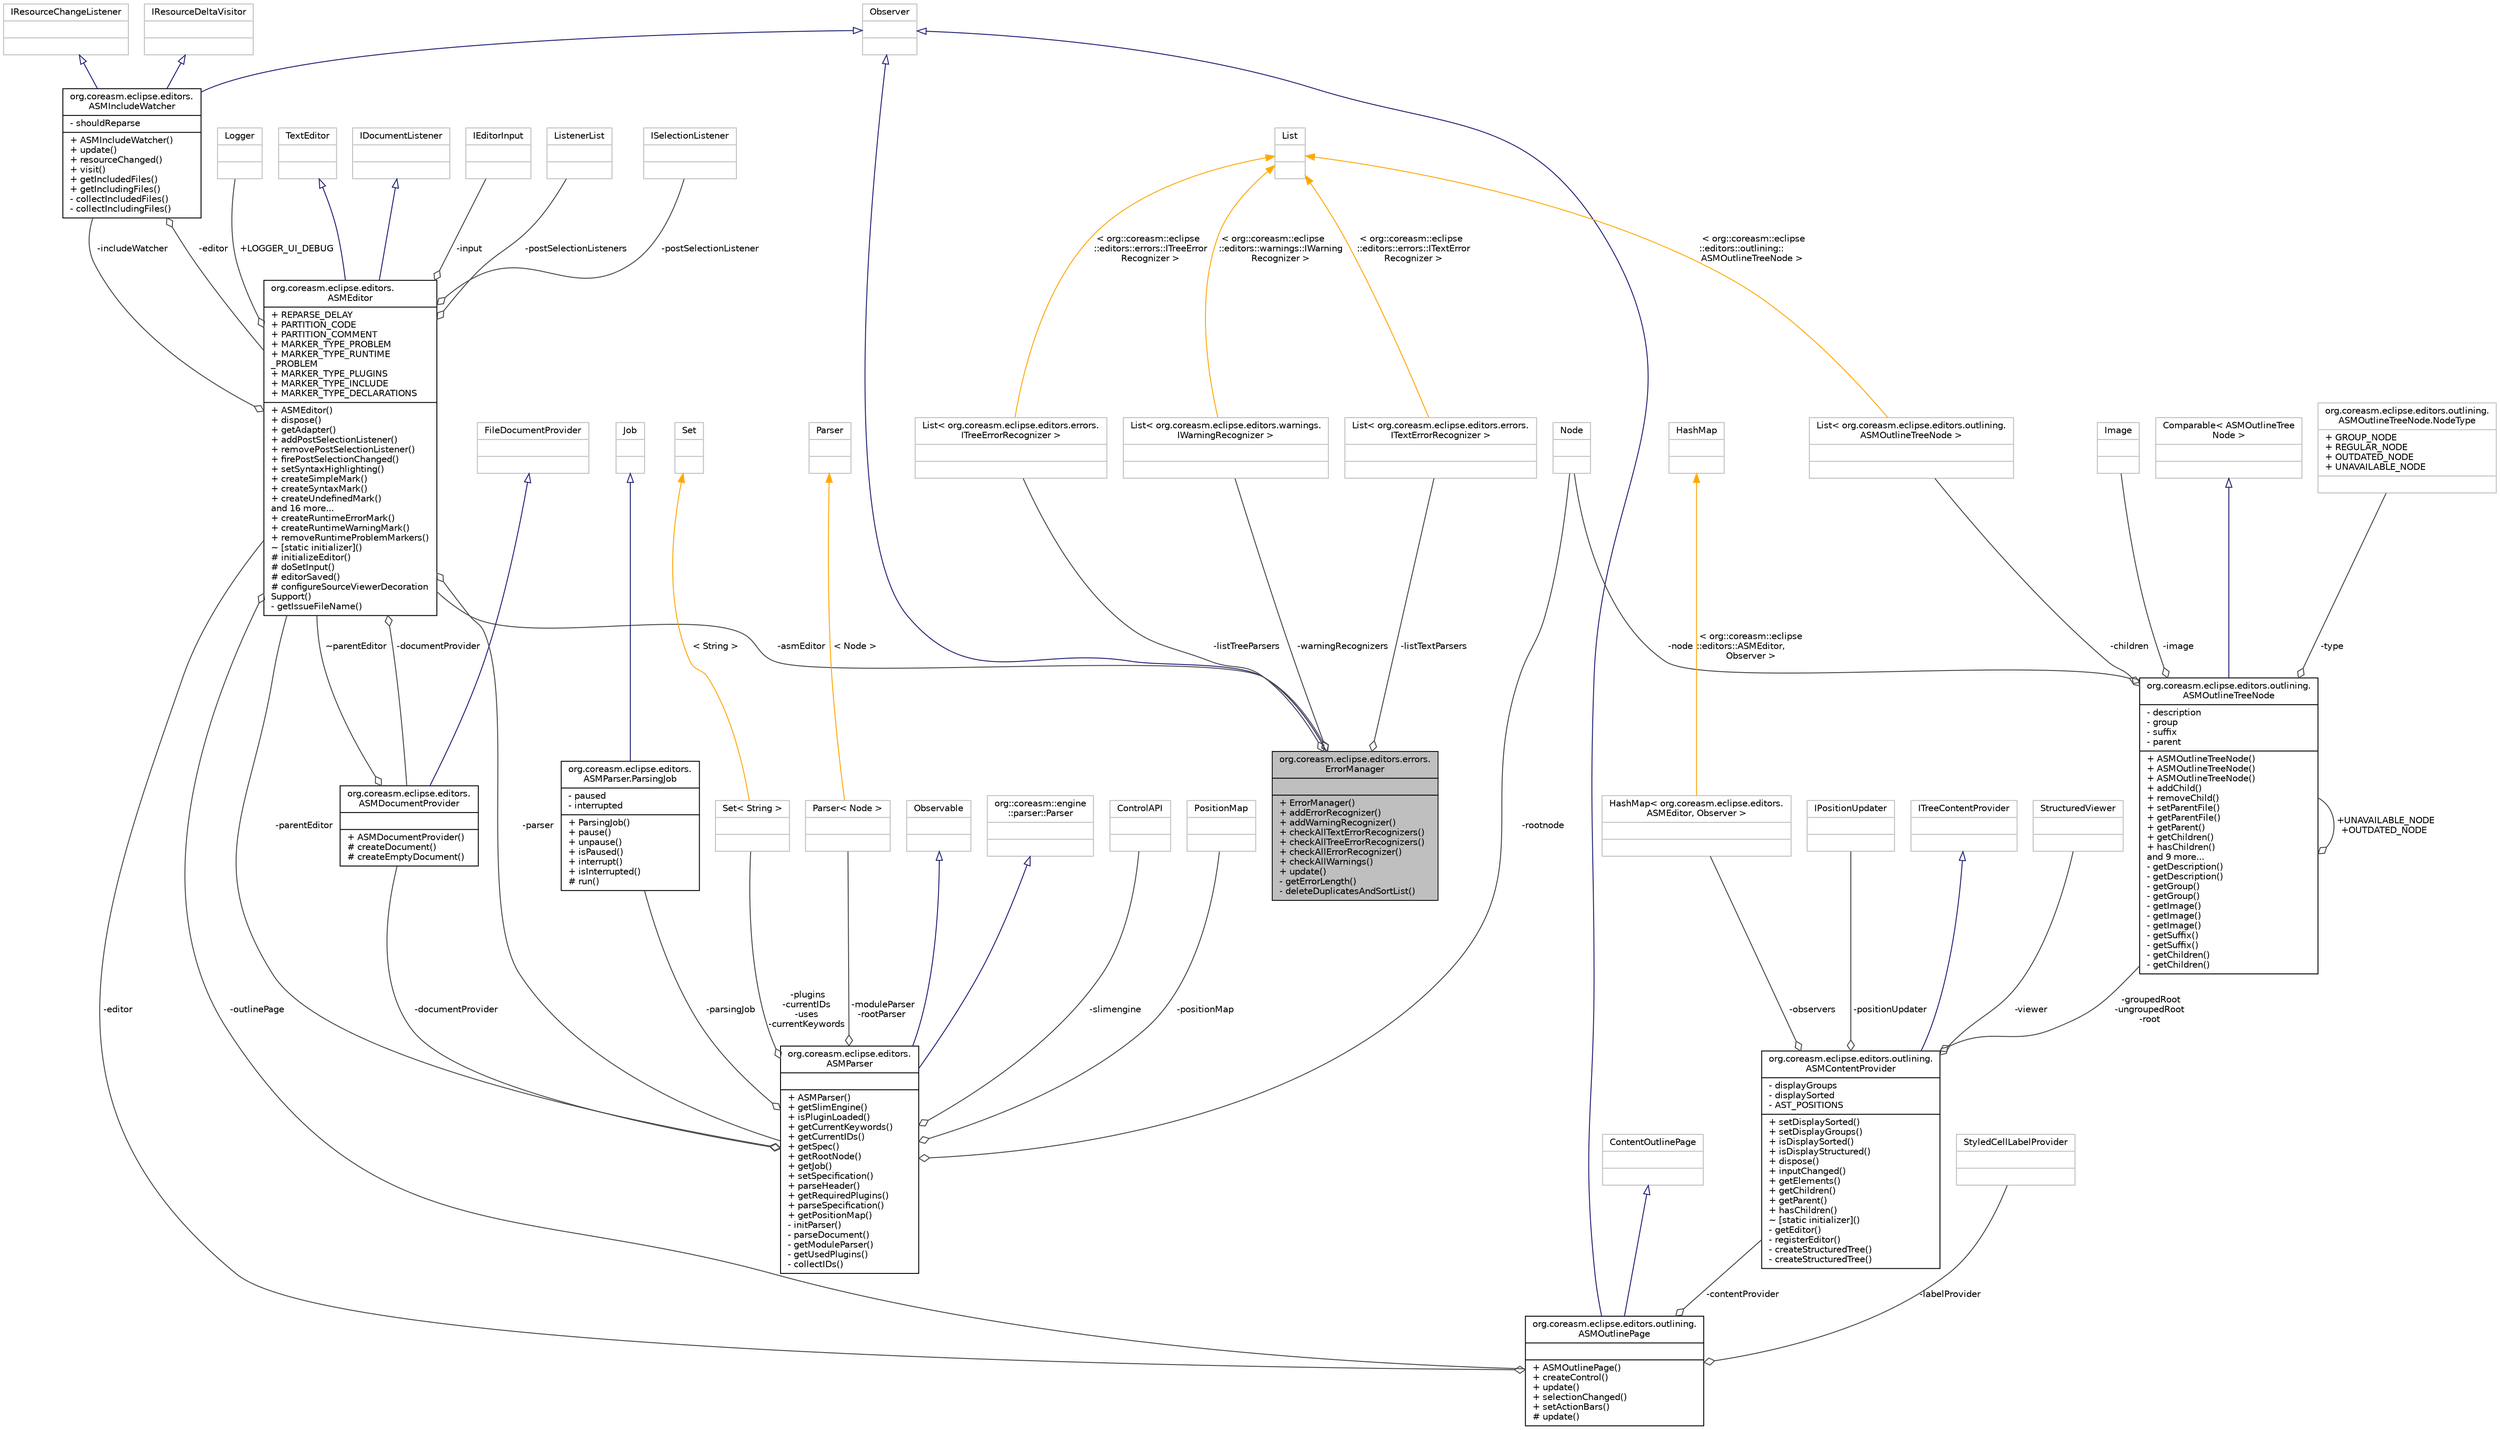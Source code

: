 digraph "org.coreasm.eclipse.editors.errors.ErrorManager"
{
  bgcolor="transparent";
  edge [fontname="Helvetica",fontsize="10",labelfontname="Helvetica",labelfontsize="10"];
  node [fontname="Helvetica",fontsize="10",shape=record];
  Node1 [label="{org.coreasm.eclipse.editors.errors.\lErrorManager\n||+ ErrorManager()\l+ addErrorRecognizer()\l+ addWarningRecognizer()\l+ checkAllTextErrorRecognizers()\l+ checkAllTreeErrorRecognizers()\l+ checkAllErrorRecognizer()\l+ checkAllWarnings()\l+ update()\l- getErrorLength()\l- deleteDuplicatesAndSortList()\l}",height=0.2,width=0.4,color="black", fillcolor="grey75", style="filled" fontcolor="black"];
  Node2 -> Node1 [dir="back",color="midnightblue",fontsize="10",style="solid",arrowtail="onormal",fontname="Helvetica"];
  Node2 [label="{Observer\n||}",height=0.2,width=0.4,color="grey75"];
  Node3 -> Node1 [color="grey25",fontsize="10",style="solid",label=" -listTreeParsers" ,arrowhead="odiamond",fontname="Helvetica"];
  Node3 [label="{List\< org.coreasm.eclipse.editors.errors.\lITreeErrorRecognizer \>\n||}",height=0.2,width=0.4,color="grey75"];
  Node4 -> Node3 [dir="back",color="orange",fontsize="10",style="solid",label=" \< org::coreasm::eclipse\l::editors::errors::ITreeError\lRecognizer \>" ,fontname="Helvetica"];
  Node4 [label="{List\n||}",height=0.2,width=0.4,color="grey75"];
  Node5 -> Node1 [color="grey25",fontsize="10",style="solid",label=" -asmEditor" ,arrowhead="odiamond",fontname="Helvetica"];
  Node5 [label="{org.coreasm.eclipse.editors.\lASMEditor\n|+ REPARSE_DELAY\l+ PARTITION_CODE\l+ PARTITION_COMMENT\l+ MARKER_TYPE_PROBLEM\l+ MARKER_TYPE_RUNTIME\l_PROBLEM\l+ MARKER_TYPE_PLUGINS\l+ MARKER_TYPE_INCLUDE\l+ MARKER_TYPE_DECLARATIONS\l|+ ASMEditor()\l+ dispose()\l+ getAdapter()\l+ addPostSelectionListener()\l+ removePostSelectionListener()\l+ firePostSelectionChanged()\l+ setSyntaxHighlighting()\l+ createSimpleMark()\l+ createSyntaxMark()\l+ createUndefinedMark()\land 16 more...\l+ createRuntimeErrorMark()\l+ createRuntimeWarningMark()\l+ removeRuntimeProblemMarkers()\l~ [static initializer]()\l# initializeEditor()\l# doSetInput()\l# editorSaved()\l# configureSourceViewerDecoration\lSupport()\l- getIssueFileName()\l}",height=0.2,width=0.4,color="black",URL="$classorg_1_1coreasm_1_1eclipse_1_1editors_1_1ASMEditor.html",tooltip="The ASMEditor class is the root class of each CoreASM editor which initiates all other classes of the..."];
  Node6 -> Node5 [dir="back",color="midnightblue",fontsize="10",style="solid",arrowtail="onormal",fontname="Helvetica"];
  Node6 [label="{TextEditor\n||}",height=0.2,width=0.4,color="grey75"];
  Node7 -> Node5 [dir="back",color="midnightblue",fontsize="10",style="solid",arrowtail="onormal",fontname="Helvetica"];
  Node7 [label="{IDocumentListener\n||}",height=0.2,width=0.4,color="grey75"];
  Node8 -> Node5 [color="grey25",fontsize="10",style="solid",label=" -input" ,arrowhead="odiamond",fontname="Helvetica"];
  Node8 [label="{IEditorInput\n||}",height=0.2,width=0.4,color="grey75"];
  Node9 -> Node5 [color="grey25",fontsize="10",style="solid",label=" -postSelectionListeners" ,arrowhead="odiamond",fontname="Helvetica"];
  Node9 [label="{ListenerList\n||}",height=0.2,width=0.4,color="grey75"];
  Node10 -> Node5 [color="grey25",fontsize="10",style="solid",label=" -postSelectionListener" ,arrowhead="odiamond",fontname="Helvetica"];
  Node10 [label="{ISelectionListener\n||}",height=0.2,width=0.4,color="grey75"];
  Node11 -> Node5 [color="grey25",fontsize="10",style="solid",label=" -documentProvider" ,arrowhead="odiamond",fontname="Helvetica"];
  Node11 [label="{org.coreasm.eclipse.editors.\lASMDocumentProvider\n||+ ASMDocumentProvider()\l# createDocument()\l# createEmptyDocument()\l}",height=0.2,width=0.4,color="black",URL="$classorg_1_1coreasm_1_1eclipse_1_1editors_1_1ASMDocumentProvider.html",tooltip="This class is a DocumentProvider for ASMDocuments stored as files. "];
  Node12 -> Node11 [dir="back",color="midnightblue",fontsize="10",style="solid",arrowtail="onormal",fontname="Helvetica"];
  Node12 [label="{FileDocumentProvider\n||}",height=0.2,width=0.4,color="grey75"];
  Node5 -> Node11 [color="grey25",fontsize="10",style="solid",label=" ~parentEditor" ,arrowhead="odiamond",fontname="Helvetica"];
  Node13 -> Node5 [color="grey25",fontsize="10",style="solid",label=" +LOGGER_UI_DEBUG" ,arrowhead="odiamond",fontname="Helvetica"];
  Node13 [label="{Logger\n||}",height=0.2,width=0.4,color="grey75"];
  Node14 -> Node5 [color="grey25",fontsize="10",style="solid",label=" -includeWatcher" ,arrowhead="odiamond",fontname="Helvetica"];
  Node14 [label="{org.coreasm.eclipse.editors.\lASMIncludeWatcher\n|- shouldReparse\l|+ ASMIncludeWatcher()\l+ update()\l+ resourceChanged()\l+ visit()\l+ getIncludedFiles()\l+ getIncludingFiles()\l- collectIncludedFiles()\l- collectIncludingFiles()\l}",height=0.2,width=0.4,color="black",URL="$classorg_1_1coreasm_1_1eclipse_1_1editors_1_1ASMIncludeWatcher.html",tooltip="The IncludeWatcher watches included specifications. "];
  Node2 -> Node14 [dir="back",color="midnightblue",fontsize="10",style="solid",arrowtail="onormal",fontname="Helvetica"];
  Node15 -> Node14 [dir="back",color="midnightblue",fontsize="10",style="solid",arrowtail="onormal",fontname="Helvetica"];
  Node15 [label="{IResourceChangeListener\n||}",height=0.2,width=0.4,color="grey75"];
  Node16 -> Node14 [dir="back",color="midnightblue",fontsize="10",style="solid",arrowtail="onormal",fontname="Helvetica"];
  Node16 [label="{IResourceDeltaVisitor\n||}",height=0.2,width=0.4,color="grey75"];
  Node5 -> Node14 [color="grey25",fontsize="10",style="solid",label=" -editor" ,arrowhead="odiamond",fontname="Helvetica"];
  Node17 -> Node5 [color="grey25",fontsize="10",style="solid",label=" -parser" ,arrowhead="odiamond",fontname="Helvetica"];
  Node17 [label="{org.coreasm.eclipse.editors.\lASMParser\n||+ ASMParser()\l+ getSlimEngine()\l+ isPluginLoaded()\l+ getCurrentKeywords()\l+ getCurrentIDs()\l+ getSpec()\l+ getRootNode()\l+ getJob()\l+ setSpecification()\l+ parseHeader()\l+ getRequiredPlugins()\l+ parseSpecification()\l+ getPositionMap()\l- initParser()\l- parseDocument()\l- getModuleParser()\l- getUsedPlugins()\l- collectIDs()\l}",height=0.2,width=0.4,color="black",URL="$classorg_1_1coreasm_1_1eclipse_1_1editors_1_1ASMParser.html",tooltip="This class organizes the parsing of CoreASM specifications. "];
  Node18 -> Node17 [dir="back",color="midnightblue",fontsize="10",style="solid",arrowtail="onormal",fontname="Helvetica"];
  Node18 [label="{Observable\n||}",height=0.2,width=0.4,color="grey75"];
  Node19 -> Node17 [dir="back",color="midnightblue",fontsize="10",style="solid",arrowtail="onormal",fontname="Helvetica"];
  Node19 [label="{org::coreasm::engine\l::parser::Parser\n||}",height=0.2,width=0.4,color="grey75"];
  Node20 -> Node17 [color="grey25",fontsize="10",style="solid",label=" -slimengine" ,arrowhead="odiamond",fontname="Helvetica"];
  Node20 [label="{ControlAPI\n||}",height=0.2,width=0.4,color="grey75"];
  Node21 -> Node17 [color="grey25",fontsize="10",style="solid",label=" -rootnode" ,arrowhead="odiamond",fontname="Helvetica"];
  Node21 [label="{Node\n||}",height=0.2,width=0.4,color="grey75"];
  Node11 -> Node17 [color="grey25",fontsize="10",style="solid",label=" -documentProvider" ,arrowhead="odiamond",fontname="Helvetica"];
  Node5 -> Node17 [color="grey25",fontsize="10",style="solid",label=" -parentEditor" ,arrowhead="odiamond",fontname="Helvetica"];
  Node22 -> Node17 [color="grey25",fontsize="10",style="solid",label=" -parsingJob" ,arrowhead="odiamond",fontname="Helvetica"];
  Node22 [label="{org.coreasm.eclipse.editors.\lASMParser.ParsingJob\n|- paused\l- interrupted\l|+ ParsingJob()\l+ pause()\l+ unpause()\l+ isPaused()\l+ interrupt()\l+ isInterrupted()\l# run()\l}",height=0.2,width=0.4,color="black",URL="$classorg_1_1coreasm_1_1eclipse_1_1editors_1_1ASMParser_1_1ParsingJob.html",tooltip="This class manages the running of the parser. "];
  Node23 -> Node22 [dir="back",color="midnightblue",fontsize="10",style="solid",arrowtail="onormal",fontname="Helvetica"];
  Node23 [label="{Job\n||}",height=0.2,width=0.4,color="grey75"];
  Node24 -> Node17 [color="grey25",fontsize="10",style="solid",label=" -plugins\n-currentIDs\n-uses\n-currentKeywords" ,arrowhead="odiamond",fontname="Helvetica"];
  Node24 [label="{Set\< String \>\n||}",height=0.2,width=0.4,color="grey75"];
  Node25 -> Node24 [dir="back",color="orange",fontsize="10",style="solid",label=" \< String \>" ,fontname="Helvetica"];
  Node25 [label="{Set\n||}",height=0.2,width=0.4,color="grey75"];
  Node26 -> Node17 [color="grey25",fontsize="10",style="solid",label=" -positionMap" ,arrowhead="odiamond",fontname="Helvetica"];
  Node26 [label="{PositionMap\n||}",height=0.2,width=0.4,color="grey75"];
  Node27 -> Node17 [color="grey25",fontsize="10",style="solid",label=" -moduleParser\n-rootParser" ,arrowhead="odiamond",fontname="Helvetica"];
  Node27 [label="{Parser\< Node \>\n||}",height=0.2,width=0.4,color="grey75"];
  Node28 -> Node27 [dir="back",color="orange",fontsize="10",style="solid",label=" \< Node \>" ,fontname="Helvetica"];
  Node28 [label="{Parser\n||}",height=0.2,width=0.4,color="grey75"];
  Node29 -> Node5 [color="grey25",fontsize="10",style="solid",label=" -outlinePage" ,arrowhead="odiamond",fontname="Helvetica"];
  Node29 [label="{org.coreasm.eclipse.editors.outlining.\lASMOutlinePage\n||+ ASMOutlinePage()\l+ createControl()\l+ update()\l+ selectionChanged()\l+ setActionBars()\l# update()\l}",height=0.2,width=0.4,color="black",URL="$classorg_1_1coreasm_1_1eclipse_1_1editors_1_1outlining_1_1ASMOutlinePage.html"];
  Node30 -> Node29 [dir="back",color="midnightblue",fontsize="10",style="solid",arrowtail="onormal",fontname="Helvetica"];
  Node30 [label="{ContentOutlinePage\n||}",height=0.2,width=0.4,color="grey75"];
  Node2 -> Node29 [dir="back",color="midnightblue",fontsize="10",style="solid",arrowtail="onormal",fontname="Helvetica"];
  Node5 -> Node29 [color="grey25",fontsize="10",style="solid",label=" -editor" ,arrowhead="odiamond",fontname="Helvetica"];
  Node31 -> Node29 [color="grey25",fontsize="10",style="solid",label=" -contentProvider" ,arrowhead="odiamond",fontname="Helvetica"];
  Node31 [label="{org.coreasm.eclipse.editors.outlining.\lASMContentProvider\n|- displayGroups\l- displaySorted\l- AST_POSITIONS\l|+ setDisplaySorted()\l+ setDisplayGroups()\l+ isDisplaySorted()\l+ isDisplayStructured()\l+ dispose()\l+ inputChanged()\l+ getElements()\l+ getChildren()\l+ getParent()\l+ hasChildren()\l~ [static initializer]()\l- getEditor()\l- registerEditor()\l- createStructuredTree()\l- createStructuredTree()\l}",height=0.2,width=0.4,color="black",URL="$classorg_1_1coreasm_1_1eclipse_1_1editors_1_1outlining_1_1ASMContentProvider.html"];
  Node32 -> Node31 [dir="back",color="midnightblue",fontsize="10",style="solid",arrowtail="onormal",fontname="Helvetica"];
  Node32 [label="{ITreeContentProvider\n||}",height=0.2,width=0.4,color="grey75"];
  Node33 -> Node31 [color="grey25",fontsize="10",style="solid",label=" -viewer" ,arrowhead="odiamond",fontname="Helvetica"];
  Node33 [label="{StructuredViewer\n||}",height=0.2,width=0.4,color="grey75"];
  Node34 -> Node31 [color="grey25",fontsize="10",style="solid",label=" -observers" ,arrowhead="odiamond",fontname="Helvetica"];
  Node34 [label="{HashMap\< org.coreasm.eclipse.editors.\lASMEditor, Observer \>\n||}",height=0.2,width=0.4,color="grey75"];
  Node35 -> Node34 [dir="back",color="orange",fontsize="10",style="solid",label=" \< org::coreasm::eclipse\l::editors::ASMEditor,\l Observer \>" ,fontname="Helvetica"];
  Node35 [label="{HashMap\n||}",height=0.2,width=0.4,color="grey75"];
  Node36 -> Node31 [color="grey25",fontsize="10",style="solid",label=" -groupedRoot\n-ungroupedRoot\n-root" ,arrowhead="odiamond",fontname="Helvetica"];
  Node36 [label="{org.coreasm.eclipse.editors.outlining.\lASMOutlineTreeNode\n|- description\l- group\l- suffix\l- parent\l|+ ASMOutlineTreeNode()\l+ ASMOutlineTreeNode()\l+ ASMOutlineTreeNode()\l+ addChild()\l+ removeChild()\l+ setParentFile()\l+ getParentFile()\l+ getParent()\l+ getChildren()\l+ hasChildren()\land 9 more...\l- getDescription()\l- getDescription()\l- getGroup()\l- getGroup()\l- getImage()\l- getImage()\l- getImage()\l- getSuffix()\l- getSuffix()\l- getChildren()\l- getChildren()\l}",height=0.2,width=0.4,color="black",URL="$classorg_1_1coreasm_1_1eclipse_1_1editors_1_1outlining_1_1ASMOutlineTreeNode.html"];
  Node37 -> Node36 [dir="back",color="midnightblue",fontsize="10",style="solid",arrowtail="onormal",fontname="Helvetica"];
  Node37 [label="{Comparable\< ASMOutlineTree\lNode \>\n||}",height=0.2,width=0.4,color="grey75"];
  Node38 -> Node36 [color="grey25",fontsize="10",style="solid",label=" -type" ,arrowhead="odiamond",fontname="Helvetica"];
  Node38 [label="{org.coreasm.eclipse.editors.outlining.\lASMOutlineTreeNode.NodeType\n|+ GROUP_NODE\l+ REGULAR_NODE\l+ OUTDATED_NODE\l+ UNAVAILABLE_NODE\l|}",height=0.2,width=0.4,color="grey75"];
  Node21 -> Node36 [color="grey25",fontsize="10",style="solid",label=" -node" ,arrowhead="odiamond",fontname="Helvetica"];
  Node36 -> Node36 [color="grey25",fontsize="10",style="solid",label=" +UNAVAILABLE_NODE\n+OUTDATED_NODE" ,arrowhead="odiamond",fontname="Helvetica"];
  Node39 -> Node36 [color="grey25",fontsize="10",style="solid",label=" -children" ,arrowhead="odiamond",fontname="Helvetica"];
  Node39 [label="{List\< org.coreasm.eclipse.editors.outlining.\lASMOutlineTreeNode \>\n||}",height=0.2,width=0.4,color="grey75"];
  Node4 -> Node39 [dir="back",color="orange",fontsize="10",style="solid",label=" \< org::coreasm::eclipse\l::editors::outlining::\lASMOutlineTreeNode \>" ,fontname="Helvetica"];
  Node40 -> Node36 [color="grey25",fontsize="10",style="solid",label=" -image" ,arrowhead="odiamond",fontname="Helvetica"];
  Node40 [label="{Image\n||}",height=0.2,width=0.4,color="grey75"];
  Node41 -> Node31 [color="grey25",fontsize="10",style="solid",label=" -positionUpdater" ,arrowhead="odiamond",fontname="Helvetica"];
  Node41 [label="{IPositionUpdater\n||}",height=0.2,width=0.4,color="grey75"];
  Node42 -> Node29 [color="grey25",fontsize="10",style="solid",label=" -labelProvider" ,arrowhead="odiamond",fontname="Helvetica"];
  Node42 [label="{StyledCellLabelProvider\n||}",height=0.2,width=0.4,color="grey75"];
  Node43 -> Node1 [color="grey25",fontsize="10",style="solid",label=" -warningRecognizers" ,arrowhead="odiamond",fontname="Helvetica"];
  Node43 [label="{List\< org.coreasm.eclipse.editors.warnings.\lIWarningRecognizer \>\n||}",height=0.2,width=0.4,color="grey75"];
  Node4 -> Node43 [dir="back",color="orange",fontsize="10",style="solid",label=" \< org::coreasm::eclipse\l::editors::warnings::IWarning\lRecognizer \>" ,fontname="Helvetica"];
  Node44 -> Node1 [color="grey25",fontsize="10",style="solid",label=" -listTextParsers" ,arrowhead="odiamond",fontname="Helvetica"];
  Node44 [label="{List\< org.coreasm.eclipse.editors.errors.\lITextErrorRecognizer \>\n||}",height=0.2,width=0.4,color="grey75"];
  Node4 -> Node44 [dir="back",color="orange",fontsize="10",style="solid",label=" \< org::coreasm::eclipse\l::editors::errors::ITextError\lRecognizer \>" ,fontname="Helvetica"];
}
